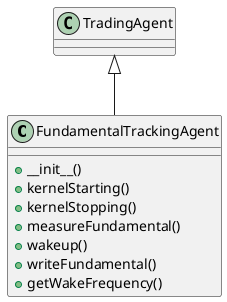 @startuml
class FundamentalTrackingAgent {
  + __init__()
  + kernelStarting()
  + kernelStopping()
  + measureFundamental()
  + wakeup()
  + writeFundamental()
  + getWakeFrequency()
}
TradingAgent <|-- FundamentalTrackingAgent
@enduml